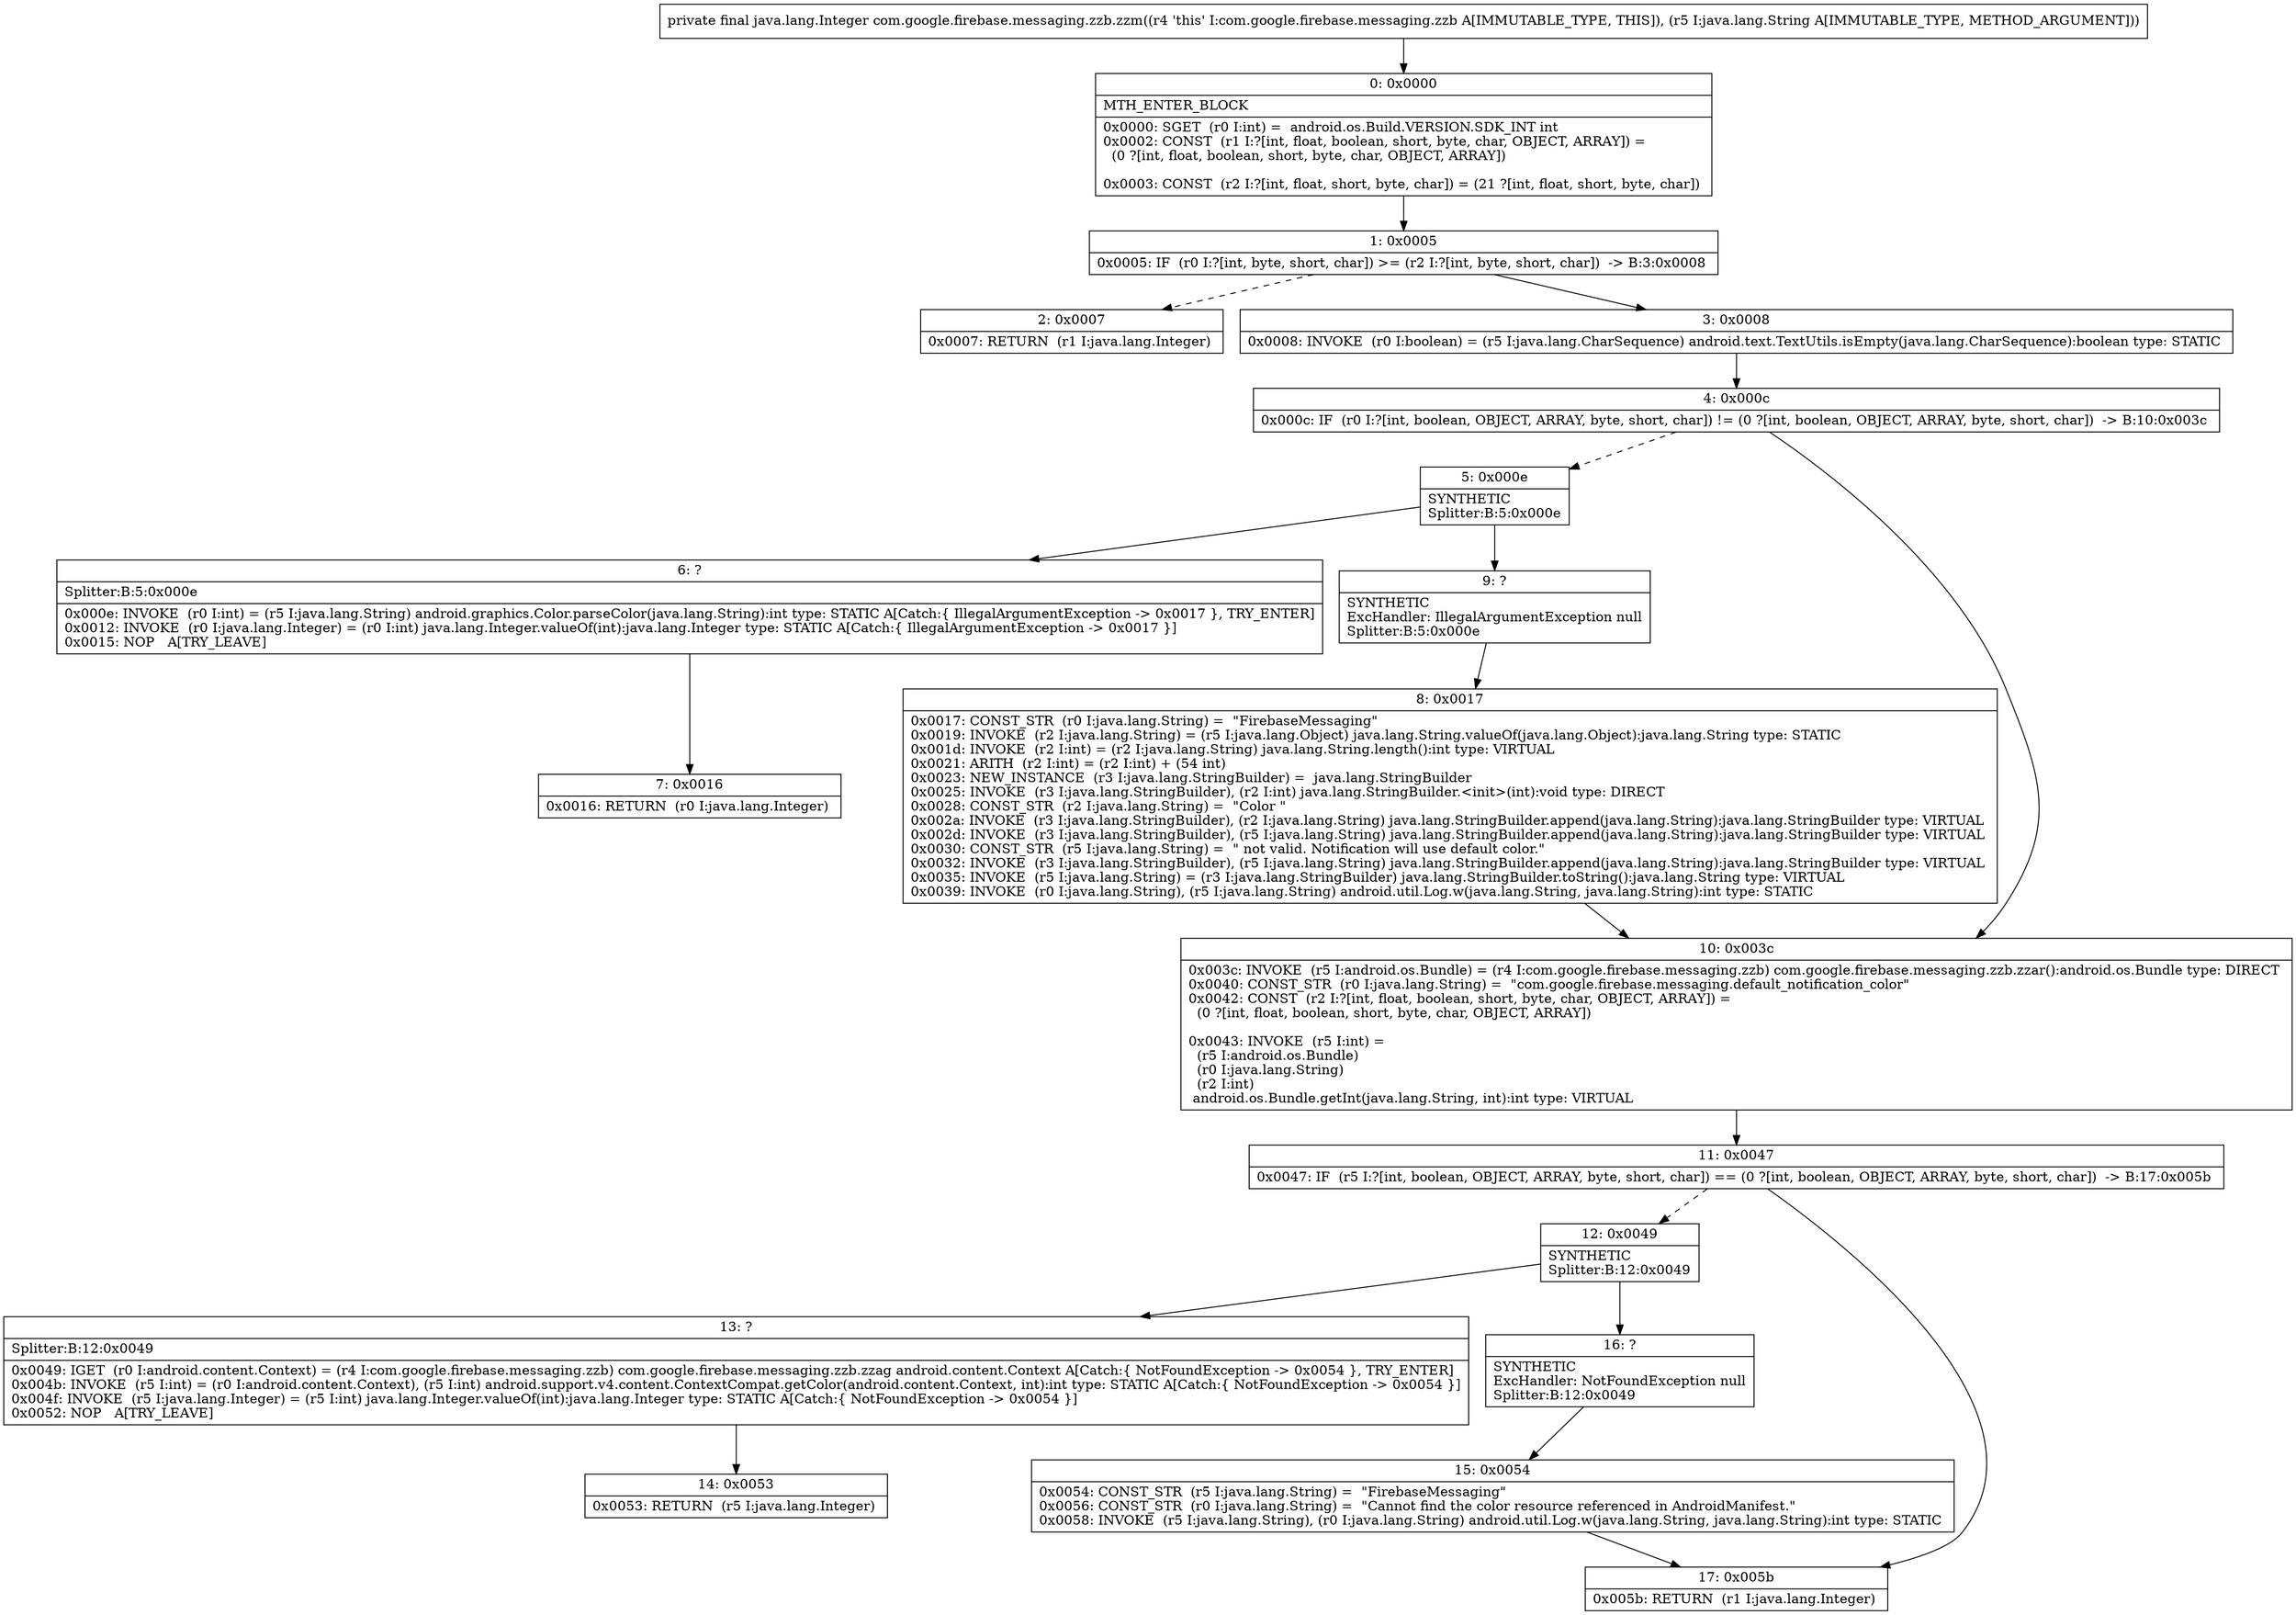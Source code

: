digraph "CFG forcom.google.firebase.messaging.zzb.zzm(Ljava\/lang\/String;)Ljava\/lang\/Integer;" {
Node_0 [shape=record,label="{0\:\ 0x0000|MTH_ENTER_BLOCK\l|0x0000: SGET  (r0 I:int) =  android.os.Build.VERSION.SDK_INT int \l0x0002: CONST  (r1 I:?[int, float, boolean, short, byte, char, OBJECT, ARRAY]) = \l  (0 ?[int, float, boolean, short, byte, char, OBJECT, ARRAY])\l \l0x0003: CONST  (r2 I:?[int, float, short, byte, char]) = (21 ?[int, float, short, byte, char]) \l}"];
Node_1 [shape=record,label="{1\:\ 0x0005|0x0005: IF  (r0 I:?[int, byte, short, char]) \>= (r2 I:?[int, byte, short, char])  \-\> B:3:0x0008 \l}"];
Node_2 [shape=record,label="{2\:\ 0x0007|0x0007: RETURN  (r1 I:java.lang.Integer) \l}"];
Node_3 [shape=record,label="{3\:\ 0x0008|0x0008: INVOKE  (r0 I:boolean) = (r5 I:java.lang.CharSequence) android.text.TextUtils.isEmpty(java.lang.CharSequence):boolean type: STATIC \l}"];
Node_4 [shape=record,label="{4\:\ 0x000c|0x000c: IF  (r0 I:?[int, boolean, OBJECT, ARRAY, byte, short, char]) != (0 ?[int, boolean, OBJECT, ARRAY, byte, short, char])  \-\> B:10:0x003c \l}"];
Node_5 [shape=record,label="{5\:\ 0x000e|SYNTHETIC\lSplitter:B:5:0x000e\l}"];
Node_6 [shape=record,label="{6\:\ ?|Splitter:B:5:0x000e\l|0x000e: INVOKE  (r0 I:int) = (r5 I:java.lang.String) android.graphics.Color.parseColor(java.lang.String):int type: STATIC A[Catch:\{ IllegalArgumentException \-\> 0x0017 \}, TRY_ENTER]\l0x0012: INVOKE  (r0 I:java.lang.Integer) = (r0 I:int) java.lang.Integer.valueOf(int):java.lang.Integer type: STATIC A[Catch:\{ IllegalArgumentException \-\> 0x0017 \}]\l0x0015: NOP   A[TRY_LEAVE]\l}"];
Node_7 [shape=record,label="{7\:\ 0x0016|0x0016: RETURN  (r0 I:java.lang.Integer) \l}"];
Node_8 [shape=record,label="{8\:\ 0x0017|0x0017: CONST_STR  (r0 I:java.lang.String) =  \"FirebaseMessaging\" \l0x0019: INVOKE  (r2 I:java.lang.String) = (r5 I:java.lang.Object) java.lang.String.valueOf(java.lang.Object):java.lang.String type: STATIC \l0x001d: INVOKE  (r2 I:int) = (r2 I:java.lang.String) java.lang.String.length():int type: VIRTUAL \l0x0021: ARITH  (r2 I:int) = (r2 I:int) + (54 int) \l0x0023: NEW_INSTANCE  (r3 I:java.lang.StringBuilder) =  java.lang.StringBuilder \l0x0025: INVOKE  (r3 I:java.lang.StringBuilder), (r2 I:int) java.lang.StringBuilder.\<init\>(int):void type: DIRECT \l0x0028: CONST_STR  (r2 I:java.lang.String) =  \"Color \" \l0x002a: INVOKE  (r3 I:java.lang.StringBuilder), (r2 I:java.lang.String) java.lang.StringBuilder.append(java.lang.String):java.lang.StringBuilder type: VIRTUAL \l0x002d: INVOKE  (r3 I:java.lang.StringBuilder), (r5 I:java.lang.String) java.lang.StringBuilder.append(java.lang.String):java.lang.StringBuilder type: VIRTUAL \l0x0030: CONST_STR  (r5 I:java.lang.String) =  \" not valid. Notification will use default color.\" \l0x0032: INVOKE  (r3 I:java.lang.StringBuilder), (r5 I:java.lang.String) java.lang.StringBuilder.append(java.lang.String):java.lang.StringBuilder type: VIRTUAL \l0x0035: INVOKE  (r5 I:java.lang.String) = (r3 I:java.lang.StringBuilder) java.lang.StringBuilder.toString():java.lang.String type: VIRTUAL \l0x0039: INVOKE  (r0 I:java.lang.String), (r5 I:java.lang.String) android.util.Log.w(java.lang.String, java.lang.String):int type: STATIC \l}"];
Node_9 [shape=record,label="{9\:\ ?|SYNTHETIC\lExcHandler: IllegalArgumentException null\lSplitter:B:5:0x000e\l}"];
Node_10 [shape=record,label="{10\:\ 0x003c|0x003c: INVOKE  (r5 I:android.os.Bundle) = (r4 I:com.google.firebase.messaging.zzb) com.google.firebase.messaging.zzb.zzar():android.os.Bundle type: DIRECT \l0x0040: CONST_STR  (r0 I:java.lang.String) =  \"com.google.firebase.messaging.default_notification_color\" \l0x0042: CONST  (r2 I:?[int, float, boolean, short, byte, char, OBJECT, ARRAY]) = \l  (0 ?[int, float, boolean, short, byte, char, OBJECT, ARRAY])\l \l0x0043: INVOKE  (r5 I:int) = \l  (r5 I:android.os.Bundle)\l  (r0 I:java.lang.String)\l  (r2 I:int)\l android.os.Bundle.getInt(java.lang.String, int):int type: VIRTUAL \l}"];
Node_11 [shape=record,label="{11\:\ 0x0047|0x0047: IF  (r5 I:?[int, boolean, OBJECT, ARRAY, byte, short, char]) == (0 ?[int, boolean, OBJECT, ARRAY, byte, short, char])  \-\> B:17:0x005b \l}"];
Node_12 [shape=record,label="{12\:\ 0x0049|SYNTHETIC\lSplitter:B:12:0x0049\l}"];
Node_13 [shape=record,label="{13\:\ ?|Splitter:B:12:0x0049\l|0x0049: IGET  (r0 I:android.content.Context) = (r4 I:com.google.firebase.messaging.zzb) com.google.firebase.messaging.zzb.zzag android.content.Context A[Catch:\{ NotFoundException \-\> 0x0054 \}, TRY_ENTER]\l0x004b: INVOKE  (r5 I:int) = (r0 I:android.content.Context), (r5 I:int) android.support.v4.content.ContextCompat.getColor(android.content.Context, int):int type: STATIC A[Catch:\{ NotFoundException \-\> 0x0054 \}]\l0x004f: INVOKE  (r5 I:java.lang.Integer) = (r5 I:int) java.lang.Integer.valueOf(int):java.lang.Integer type: STATIC A[Catch:\{ NotFoundException \-\> 0x0054 \}]\l0x0052: NOP   A[TRY_LEAVE]\l}"];
Node_14 [shape=record,label="{14\:\ 0x0053|0x0053: RETURN  (r5 I:java.lang.Integer) \l}"];
Node_15 [shape=record,label="{15\:\ 0x0054|0x0054: CONST_STR  (r5 I:java.lang.String) =  \"FirebaseMessaging\" \l0x0056: CONST_STR  (r0 I:java.lang.String) =  \"Cannot find the color resource referenced in AndroidManifest.\" \l0x0058: INVOKE  (r5 I:java.lang.String), (r0 I:java.lang.String) android.util.Log.w(java.lang.String, java.lang.String):int type: STATIC \l}"];
Node_16 [shape=record,label="{16\:\ ?|SYNTHETIC\lExcHandler: NotFoundException null\lSplitter:B:12:0x0049\l}"];
Node_17 [shape=record,label="{17\:\ 0x005b|0x005b: RETURN  (r1 I:java.lang.Integer) \l}"];
MethodNode[shape=record,label="{private final java.lang.Integer com.google.firebase.messaging.zzb.zzm((r4 'this' I:com.google.firebase.messaging.zzb A[IMMUTABLE_TYPE, THIS]), (r5 I:java.lang.String A[IMMUTABLE_TYPE, METHOD_ARGUMENT])) }"];
MethodNode -> Node_0;
Node_0 -> Node_1;
Node_1 -> Node_2[style=dashed];
Node_1 -> Node_3;
Node_3 -> Node_4;
Node_4 -> Node_5[style=dashed];
Node_4 -> Node_10;
Node_5 -> Node_6;
Node_5 -> Node_9;
Node_6 -> Node_7;
Node_8 -> Node_10;
Node_9 -> Node_8;
Node_10 -> Node_11;
Node_11 -> Node_12[style=dashed];
Node_11 -> Node_17;
Node_12 -> Node_13;
Node_12 -> Node_16;
Node_13 -> Node_14;
Node_15 -> Node_17;
Node_16 -> Node_15;
}

